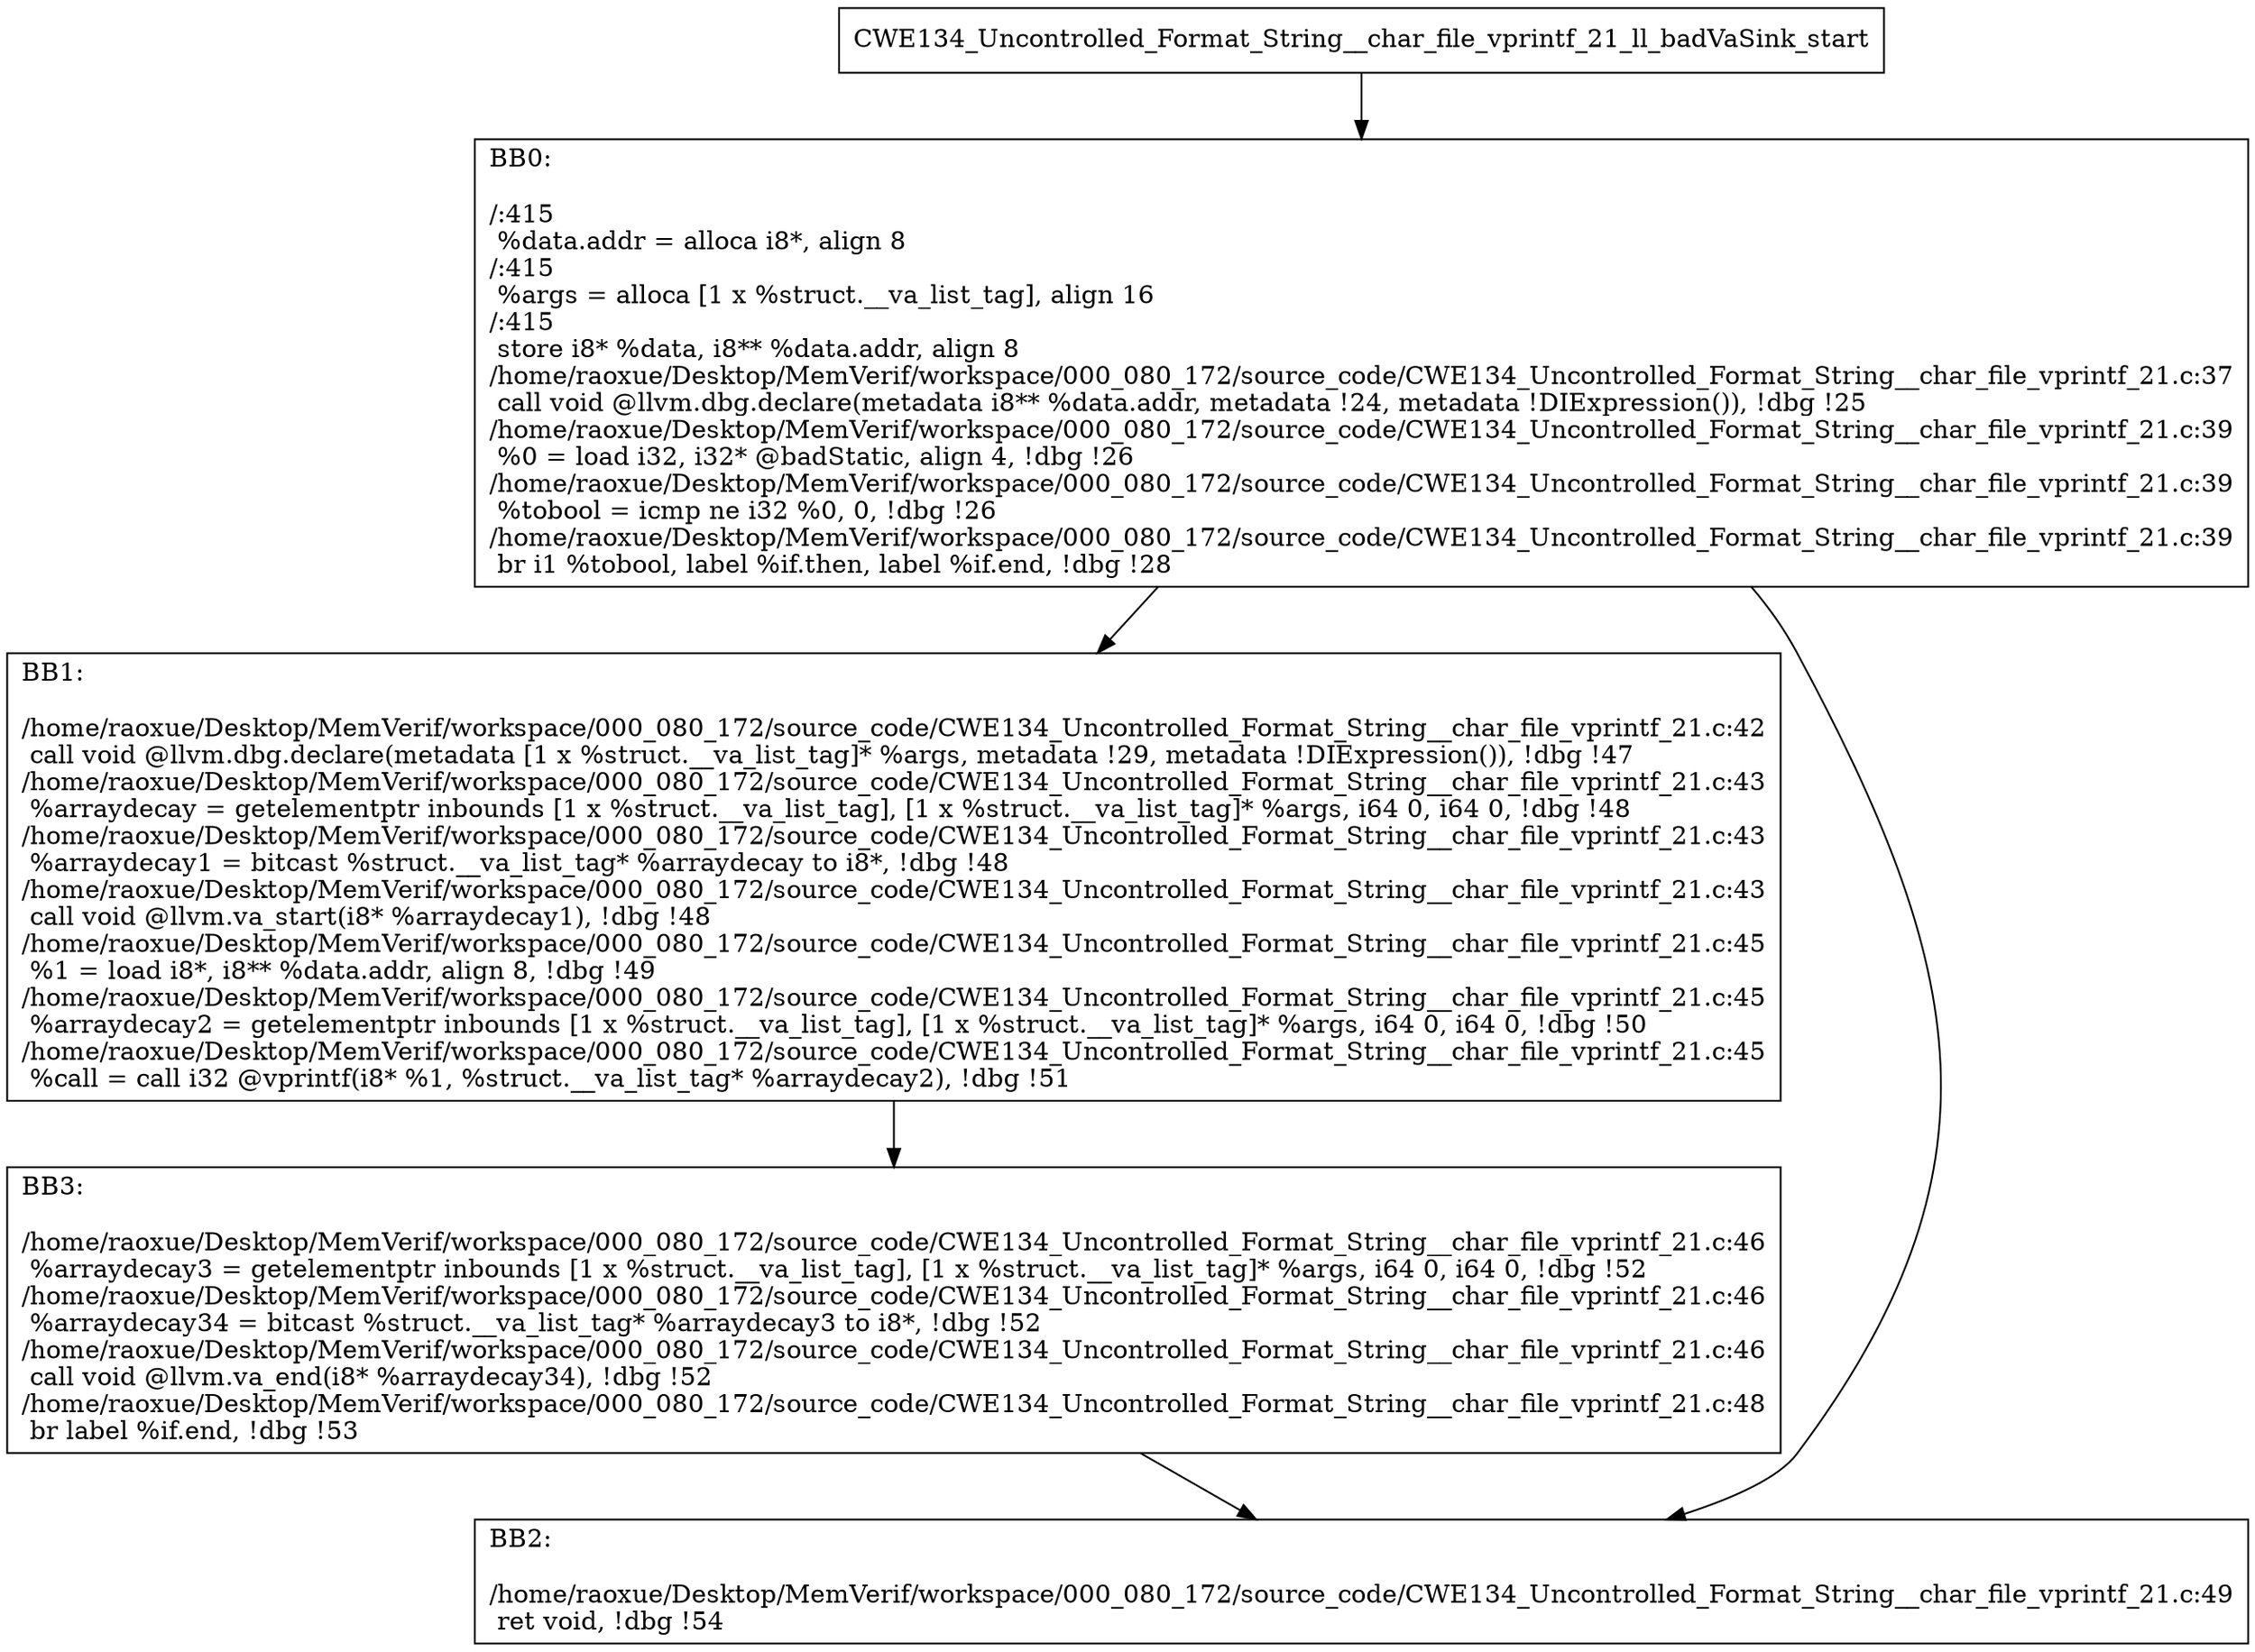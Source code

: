 digraph "CFG for'CWE134_Uncontrolled_Format_String__char_file_vprintf_21_ll_badVaSink' function" {
	BBCWE134_Uncontrolled_Format_String__char_file_vprintf_21_ll_badVaSink_start[shape=record,label="{CWE134_Uncontrolled_Format_String__char_file_vprintf_21_ll_badVaSink_start}"];
	BBCWE134_Uncontrolled_Format_String__char_file_vprintf_21_ll_badVaSink_start-> CWE134_Uncontrolled_Format_String__char_file_vprintf_21_ll_badVaSinkBB0;
	CWE134_Uncontrolled_Format_String__char_file_vprintf_21_ll_badVaSinkBB0 [shape=record, label="{BB0:\l\l/:415\l
  %data.addr = alloca i8*, align 8\l
/:415\l
  %args = alloca [1 x %struct.__va_list_tag], align 16\l
/:415\l
  store i8* %data, i8** %data.addr, align 8\l
/home/raoxue/Desktop/MemVerif/workspace/000_080_172/source_code/CWE134_Uncontrolled_Format_String__char_file_vprintf_21.c:37\l
  call void @llvm.dbg.declare(metadata i8** %data.addr, metadata !24, metadata !DIExpression()), !dbg !25\l
/home/raoxue/Desktop/MemVerif/workspace/000_080_172/source_code/CWE134_Uncontrolled_Format_String__char_file_vprintf_21.c:39\l
  %0 = load i32, i32* @badStatic, align 4, !dbg !26\l
/home/raoxue/Desktop/MemVerif/workspace/000_080_172/source_code/CWE134_Uncontrolled_Format_String__char_file_vprintf_21.c:39\l
  %tobool = icmp ne i32 %0, 0, !dbg !26\l
/home/raoxue/Desktop/MemVerif/workspace/000_080_172/source_code/CWE134_Uncontrolled_Format_String__char_file_vprintf_21.c:39\l
  br i1 %tobool, label %if.then, label %if.end, !dbg !28\l
}"];
	CWE134_Uncontrolled_Format_String__char_file_vprintf_21_ll_badVaSinkBB0-> CWE134_Uncontrolled_Format_String__char_file_vprintf_21_ll_badVaSinkBB1;
	CWE134_Uncontrolled_Format_String__char_file_vprintf_21_ll_badVaSinkBB0-> CWE134_Uncontrolled_Format_String__char_file_vprintf_21_ll_badVaSinkBB2;
	CWE134_Uncontrolled_Format_String__char_file_vprintf_21_ll_badVaSinkBB1 [shape=record, label="{BB1:\l\l/home/raoxue/Desktop/MemVerif/workspace/000_080_172/source_code/CWE134_Uncontrolled_Format_String__char_file_vprintf_21.c:42\l
  call void @llvm.dbg.declare(metadata [1 x %struct.__va_list_tag]* %args, metadata !29, metadata !DIExpression()), !dbg !47\l
/home/raoxue/Desktop/MemVerif/workspace/000_080_172/source_code/CWE134_Uncontrolled_Format_String__char_file_vprintf_21.c:43\l
  %arraydecay = getelementptr inbounds [1 x %struct.__va_list_tag], [1 x %struct.__va_list_tag]* %args, i64 0, i64 0, !dbg !48\l
/home/raoxue/Desktop/MemVerif/workspace/000_080_172/source_code/CWE134_Uncontrolled_Format_String__char_file_vprintf_21.c:43\l
  %arraydecay1 = bitcast %struct.__va_list_tag* %arraydecay to i8*, !dbg !48\l
/home/raoxue/Desktop/MemVerif/workspace/000_080_172/source_code/CWE134_Uncontrolled_Format_String__char_file_vprintf_21.c:43\l
  call void @llvm.va_start(i8* %arraydecay1), !dbg !48\l
/home/raoxue/Desktop/MemVerif/workspace/000_080_172/source_code/CWE134_Uncontrolled_Format_String__char_file_vprintf_21.c:45\l
  %1 = load i8*, i8** %data.addr, align 8, !dbg !49\l
/home/raoxue/Desktop/MemVerif/workspace/000_080_172/source_code/CWE134_Uncontrolled_Format_String__char_file_vprintf_21.c:45\l
  %arraydecay2 = getelementptr inbounds [1 x %struct.__va_list_tag], [1 x %struct.__va_list_tag]* %args, i64 0, i64 0, !dbg !50\l
/home/raoxue/Desktop/MemVerif/workspace/000_080_172/source_code/CWE134_Uncontrolled_Format_String__char_file_vprintf_21.c:45\l
  %call = call i32 @vprintf(i8* %1, %struct.__va_list_tag* %arraydecay2), !dbg !51\l
}"];
	CWE134_Uncontrolled_Format_String__char_file_vprintf_21_ll_badVaSinkBB1-> CWE134_Uncontrolled_Format_String__char_file_vprintf_21_ll_badVaSinkBB3;
	CWE134_Uncontrolled_Format_String__char_file_vprintf_21_ll_badVaSinkBB3 [shape=record, label="{BB3:\l\l/home/raoxue/Desktop/MemVerif/workspace/000_080_172/source_code/CWE134_Uncontrolled_Format_String__char_file_vprintf_21.c:46\l
  %arraydecay3 = getelementptr inbounds [1 x %struct.__va_list_tag], [1 x %struct.__va_list_tag]* %args, i64 0, i64 0, !dbg !52\l
/home/raoxue/Desktop/MemVerif/workspace/000_080_172/source_code/CWE134_Uncontrolled_Format_String__char_file_vprintf_21.c:46\l
  %arraydecay34 = bitcast %struct.__va_list_tag* %arraydecay3 to i8*, !dbg !52\l
/home/raoxue/Desktop/MemVerif/workspace/000_080_172/source_code/CWE134_Uncontrolled_Format_String__char_file_vprintf_21.c:46\l
  call void @llvm.va_end(i8* %arraydecay34), !dbg !52\l
/home/raoxue/Desktop/MemVerif/workspace/000_080_172/source_code/CWE134_Uncontrolled_Format_String__char_file_vprintf_21.c:48\l
  br label %if.end, !dbg !53\l
}"];
	CWE134_Uncontrolled_Format_String__char_file_vprintf_21_ll_badVaSinkBB3-> CWE134_Uncontrolled_Format_String__char_file_vprintf_21_ll_badVaSinkBB2;
	CWE134_Uncontrolled_Format_String__char_file_vprintf_21_ll_badVaSinkBB2 [shape=record, label="{BB2:\l\l/home/raoxue/Desktop/MemVerif/workspace/000_080_172/source_code/CWE134_Uncontrolled_Format_String__char_file_vprintf_21.c:49\l
  ret void, !dbg !54\l
}"];
}
